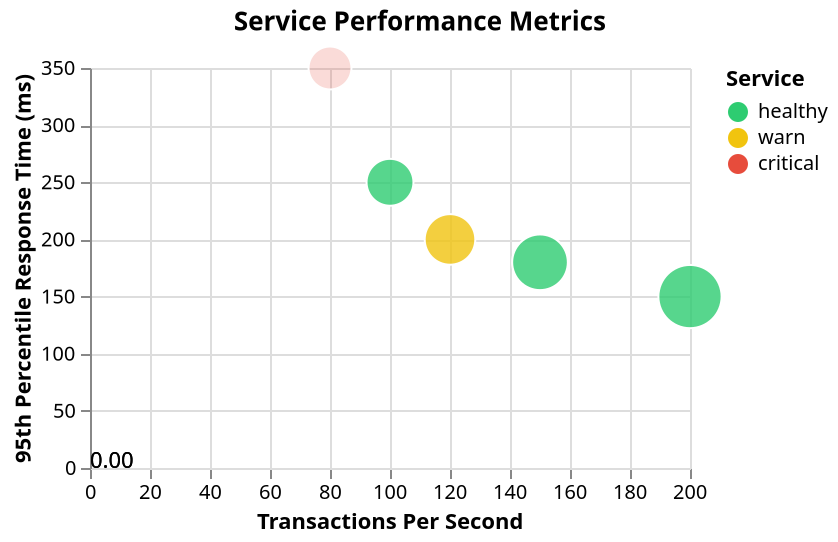 {
    "$schema": "https://vega.github.io/schema/vega/v5.json",
    "width": 300,
    "height": 200,
    "padding": 5,
    "title": "Service Performance Metrics",
    "signals": [
        {
            "name": "xValue",
            "value": 0,
            "on": [
                {
                    "events": "mousemove",
                    "update": "invert('x', x())"
                }
            ]
        },
        {
            "name": "yValue",
            "value": 0,
            "on": [
                {
                    "events": "mousemove",
                    "update": "invert('y', y())"
                }
            ]
        },
        {
          "name": "flash",
          "value": 0,
          "on": [
            {
              "events": {"type": "timer", "throttle": 300},
              "update": "flash + 1"
            }
          ]
        }
    ],
    "data": [
        {
            "name": "source",
            "values": [
                {
                    "service": "Service A",
                    "tps": 100,
                    "p95": 250,
                    "status": "healthy"
                },
                {
                    "service": "Service B",
                    "tps": 150,
                    "p95": 180,
                    "status": "healthy"
                },
                {
                    "service": "Service C",
                    "tps": 80,
                    "p95": 350,
                    "status": "critical"
                },
                {
                    "service": "Service D",
                    "tps": 200,
                    "p95": 150,
                    "status": "healthy"
                },
                {
                    "service": "Service E",
                    "tps": 120,
                    "p95": 200,
                    "status": "warn"
                }
            ]
        }
    ],
    "scales": [
        {
            "name": "x",
            "type": "linear",
            "domain": {
                "data": "source",
                "field": "tps"
            },
            "range": "width",
            "nice": true,
            "zero": true
        },
        {
            "name": "y",
            "type": "linear",
            "domain": {
                "data": "source",
                "field": "p95"
            },
            "range": "height",
            "nice": true,
            "zero": true
        },
        {
            "name": "size",
            "type": "linear",
            "domain": {
                "data": "source",
                "field": "tps"
            },
            "range": [
                100,
                1000
            ]
        },
        {
            "name": "scale_color",
            "type": "ordinal",
            "domain": [
                "healthy",
                "warn",
                "critical"
            ],
            "range": [
                "#2ecc71",
                "#f1c40f",
                "#e74c3c"
            ]
        }
    ],
    "axes": [
        {
            "scale": "x",
            "grid": true,
            "orient": "bottom",
            "title": "Transactions Per Second"
        },
        {
            "scale": "y",
            "grid": true,
            "orient": "left",
            "title": "95th Percentile Response Time (ms)"
        }
    ],
    "legends": [
        {
            "fill": "scale_color",
            "title": "Service",
            "symbolSize": 100
        }
    ],
    "marks": [
        {
            "type": "symbol",
            "from": {
                "data": "source"
            },
            "encode": {
                "enter": {
                    "x": {
                        "scale": "x",
                        "field": "tps"
                    },
                    "y": {
                        "scale": "y",
                        "field": "p95"
                    },
                    "size": {
                        "scale": "size",
                        "field": "tps"
                    },
                    "stroke": {
                        "value": "white"
                    },
                    "strokeWidth": {
                        "value": 1
                    },
                    "tooltip": {
                        "signal": "{'Service': datum.service, 'TPS': datum.tps, 'P95 (ms)': datum.p95}"
                    }
                },
                "update": {
                    "fill": {"scale": "scale_color", "field": "status"},
                    "fillOpacity": {
                        "signal": "datum.status === 'critical' ? 0.2 + 0.8 * (flash % 2) : 0.8"
                    },
                    "tooltip": {
                        "signal": "{'Service': datum.service, 'TPS': datum.tps, 'P95 (ms)': datum.p95}"
                    }
                },
                "hover": {
                    "fillOpacity": {
                        "value": 1
                    }
                }
            }
        },
        {
            "type": "rule",
            "encode": {
                "enter": {
                    "stroke": {
                        "value": "#652c90"
                    }
                },
                "update": {
                    "x": {
                        "signal": "xValue", "scale": "x"
                    },
                    "y": {
                        "signal": "height"
                    },
                    "x2": {
                        "signal": "xValue", "scale": "x"
                    },
                    "y2": {
                        "signal": "yValue", "scale": "y"
                    },
                    "strokeWidth": {
                        "value": 2
                    },
                    "opacity": {
                        "value": 1
                    }
                }
            }
        },
        {
            "type": "rule",
            "encode": {
                "enter": {
                    "stroke": {
                        "value": "#652c90"
                    }
                },
                "update": {
                    "x": {
                        "value": 0
                    },
                    "y": {
                        "signal": "yValue", "scale": "y"
                    },
                    "x2": {
                        "signal": "xValue", "scale": "x"
                    },
                    "y2": {
                        "signal": "yValue", "scale": "y"
                    },
                    "strokeWidth": {
                        "value": 2
                    },
                    "opacity": {
                        "value": 1
                    }
                }
            }
        },
        {
            "type": "text",
            "encode": {
                "update": {
                    "x": {
                        "signal": "xValue", "scale": "x"
                    },
                    "y": {
                        "signal": "height"
                    },
                    "text": {
                        "signal": "format(xValue, ',.2f')"
                    }
                }
            }
        },
        {
            "type": "text",
            "encode": {
                "update": {
                    "x": {
                        "signal": "0"
                    },
                    "y": {
                        "signal": "yValue", "scale": "y"
                    },
                    "text": {
                        "signal": "format(yValue, ',.2f')"
                    }
                }
            }
        }
        
    ]
}